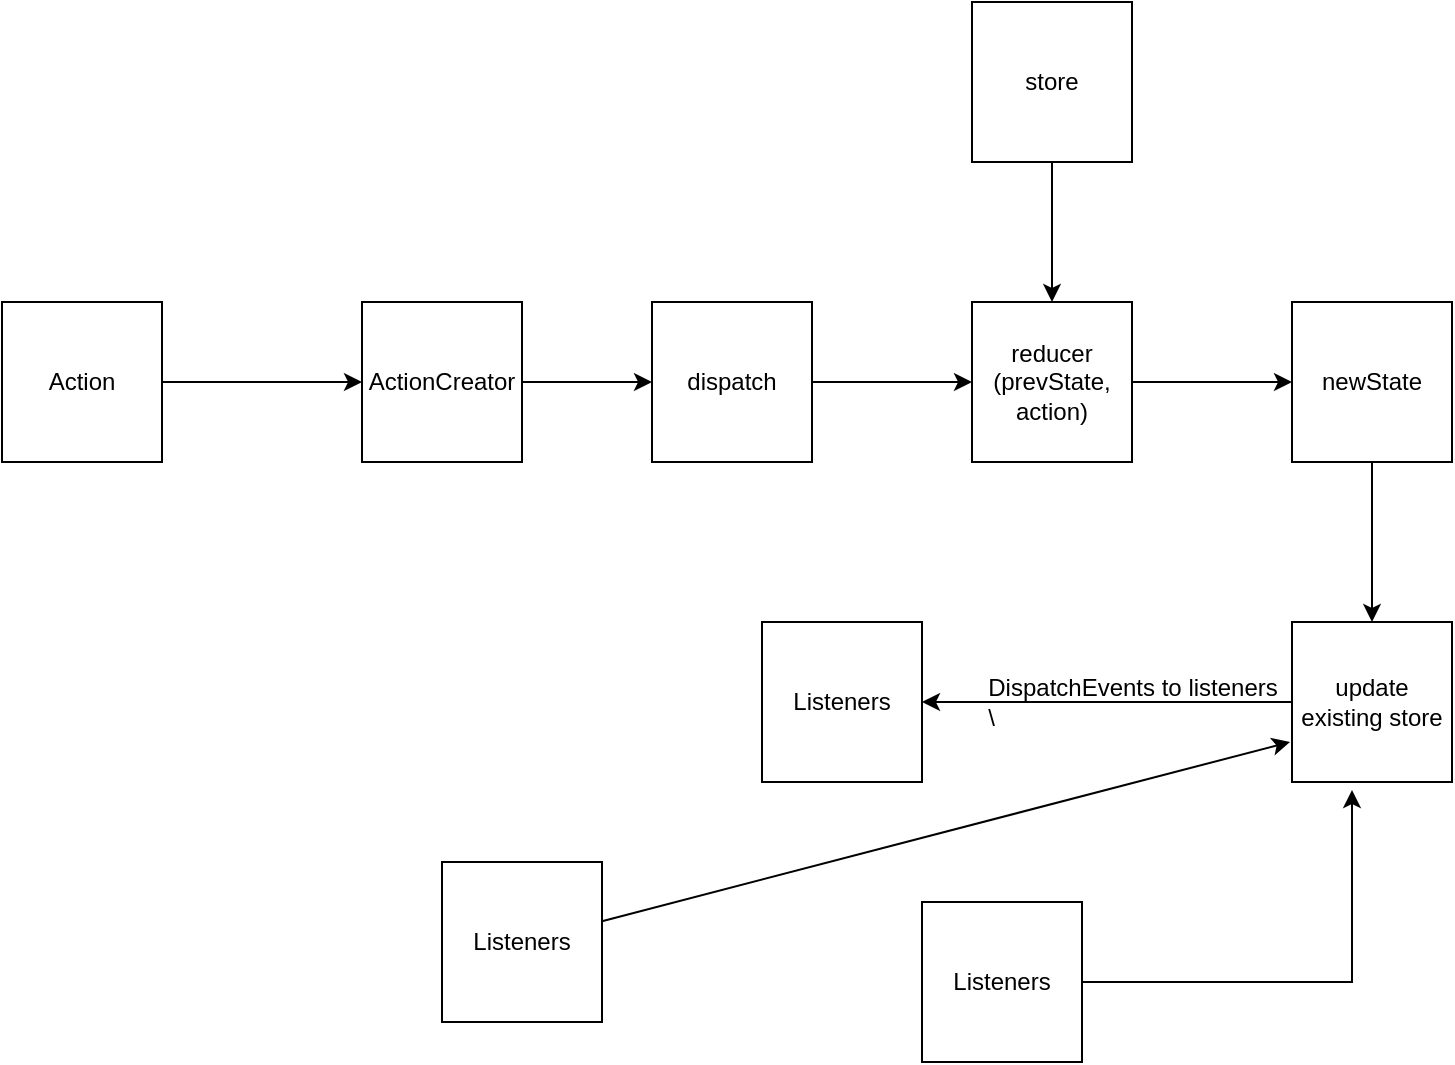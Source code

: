 <mxfile version="12.8.1" type="github"><diagram id="9zEwY-npPY6QZvTSf0kX" name="Page-1"><mxGraphModel dx="868" dy="460" grid="1" gridSize="10" guides="1" tooltips="1" connect="1" arrows="1" fold="1" page="1" pageScale="1" pageWidth="850" pageHeight="1100" math="0" shadow="0"><root><mxCell id="0"/><mxCell id="1" parent="0"/><mxCell id="neuKLeaiDFu_5ePEimJR-7" style="edgeStyle=orthogonalEdgeStyle;rounded=0;orthogonalLoop=1;jettySize=auto;html=1;" edge="1" parent="1" source="neuKLeaiDFu_5ePEimJR-1" target="neuKLeaiDFu_5ePEimJR-5"><mxGeometry relative="1" as="geometry"/></mxCell><mxCell id="neuKLeaiDFu_5ePEimJR-1" value="ActionCreator" style="whiteSpace=wrap;html=1;aspect=fixed;" vertex="1" parent="1"><mxGeometry x="280" y="260" width="80" height="80" as="geometry"/></mxCell><mxCell id="neuKLeaiDFu_5ePEimJR-6" style="edgeStyle=orthogonalEdgeStyle;rounded=0;orthogonalLoop=1;jettySize=auto;html=1;" edge="1" parent="1" source="neuKLeaiDFu_5ePEimJR-2" target="neuKLeaiDFu_5ePEimJR-1"><mxGeometry relative="1" as="geometry"/></mxCell><mxCell id="neuKLeaiDFu_5ePEimJR-2" value="Action" style="whiteSpace=wrap;html=1;aspect=fixed;" vertex="1" parent="1"><mxGeometry x="100" y="260" width="80" height="80" as="geometry"/></mxCell><mxCell id="neuKLeaiDFu_5ePEimJR-9" value="" style="edgeStyle=orthogonalEdgeStyle;rounded=0;orthogonalLoop=1;jettySize=auto;html=1;" edge="1" parent="1" source="neuKLeaiDFu_5ePEimJR-5" target="neuKLeaiDFu_5ePEimJR-8"><mxGeometry relative="1" as="geometry"/></mxCell><mxCell id="neuKLeaiDFu_5ePEimJR-5" value="dispatch" style="whiteSpace=wrap;html=1;aspect=fixed;" vertex="1" parent="1"><mxGeometry x="425" y="260" width="80" height="80" as="geometry"/></mxCell><mxCell id="neuKLeaiDFu_5ePEimJR-11" value="" style="edgeStyle=orthogonalEdgeStyle;rounded=0;orthogonalLoop=1;jettySize=auto;html=1;" edge="1" parent="1" source="neuKLeaiDFu_5ePEimJR-8" target="neuKLeaiDFu_5ePEimJR-10"><mxGeometry relative="1" as="geometry"/></mxCell><mxCell id="neuKLeaiDFu_5ePEimJR-8" value="reducer&lt;br&gt;(prevState, action)" style="whiteSpace=wrap;html=1;aspect=fixed;" vertex="1" parent="1"><mxGeometry x="585" y="260" width="80" height="80" as="geometry"/></mxCell><mxCell id="neuKLeaiDFu_5ePEimJR-13" value="" style="edgeStyle=orthogonalEdgeStyle;rounded=0;orthogonalLoop=1;jettySize=auto;html=1;" edge="1" parent="1" source="neuKLeaiDFu_5ePEimJR-10" target="neuKLeaiDFu_5ePEimJR-12"><mxGeometry relative="1" as="geometry"/></mxCell><mxCell id="neuKLeaiDFu_5ePEimJR-10" value="newState" style="whiteSpace=wrap;html=1;aspect=fixed;" vertex="1" parent="1"><mxGeometry x="745" y="260" width="80" height="80" as="geometry"/></mxCell><mxCell id="neuKLeaiDFu_5ePEimJR-15" value="" style="edgeStyle=orthogonalEdgeStyle;rounded=0;orthogonalLoop=1;jettySize=auto;html=1;" edge="1" parent="1" source="neuKLeaiDFu_5ePEimJR-12" target="neuKLeaiDFu_5ePEimJR-14"><mxGeometry relative="1" as="geometry"/></mxCell><mxCell id="neuKLeaiDFu_5ePEimJR-12" value="update&lt;br&gt;existing store" style="whiteSpace=wrap;html=1;aspect=fixed;" vertex="1" parent="1"><mxGeometry x="745" y="420" width="80" height="80" as="geometry"/></mxCell><mxCell id="neuKLeaiDFu_5ePEimJR-14" value="Listeners" style="whiteSpace=wrap;html=1;aspect=fixed;" vertex="1" parent="1"><mxGeometry x="480" y="420" width="80" height="80" as="geometry"/></mxCell><mxCell id="neuKLeaiDFu_5ePEimJR-16" value="&lt;div style=&quot;text-align: left&quot;&gt;&lt;span&gt;DispatchEvents to listeners&lt;/span&gt;&lt;/div&gt;&lt;div style=&quot;text-align: left&quot;&gt;&lt;span&gt;\&lt;/span&gt;&lt;/div&gt;" style="text;html=1;align=center;verticalAlign=middle;resizable=0;points=[];autosize=1;" vertex="1" parent="1"><mxGeometry x="585" y="445" width="160" height="30" as="geometry"/></mxCell><mxCell id="neuKLeaiDFu_5ePEimJR-18" style="edgeStyle=orthogonalEdgeStyle;rounded=0;orthogonalLoop=1;jettySize=auto;html=1;" edge="1" parent="1" source="neuKLeaiDFu_5ePEimJR-17" target="neuKLeaiDFu_5ePEimJR-8"><mxGeometry relative="1" as="geometry"/></mxCell><mxCell id="neuKLeaiDFu_5ePEimJR-17" value="store" style="whiteSpace=wrap;html=1;aspect=fixed;" vertex="1" parent="1"><mxGeometry x="585" y="110" width="80" height="80" as="geometry"/></mxCell><mxCell id="neuKLeaiDFu_5ePEimJR-29" style="edgeStyle=none;rounded=0;orthogonalLoop=1;jettySize=auto;html=1;entryX=0.994;entryY=1.167;entryDx=0;entryDy=0;entryPerimeter=0;" edge="1" parent="1" source="neuKLeaiDFu_5ePEimJR-20" target="neuKLeaiDFu_5ePEimJR-16"><mxGeometry relative="1" as="geometry"/></mxCell><mxCell id="neuKLeaiDFu_5ePEimJR-20" value="Listeners" style="whiteSpace=wrap;html=1;aspect=fixed;" vertex="1" parent="1"><mxGeometry x="320" y="540" width="80" height="80" as="geometry"/></mxCell><mxCell id="neuKLeaiDFu_5ePEimJR-24" style="edgeStyle=orthogonalEdgeStyle;rounded=0;orthogonalLoop=1;jettySize=auto;html=1;entryX=0.375;entryY=1.05;entryDx=0;entryDy=0;entryPerimeter=0;" edge="1" parent="1" source="neuKLeaiDFu_5ePEimJR-21" target="neuKLeaiDFu_5ePEimJR-12"><mxGeometry relative="1" as="geometry"/></mxCell><mxCell id="neuKLeaiDFu_5ePEimJR-21" value="Listeners" style="whiteSpace=wrap;html=1;aspect=fixed;" vertex="1" parent="1"><mxGeometry x="560" y="560" width="80" height="80" as="geometry"/></mxCell></root></mxGraphModel></diagram></mxfile>